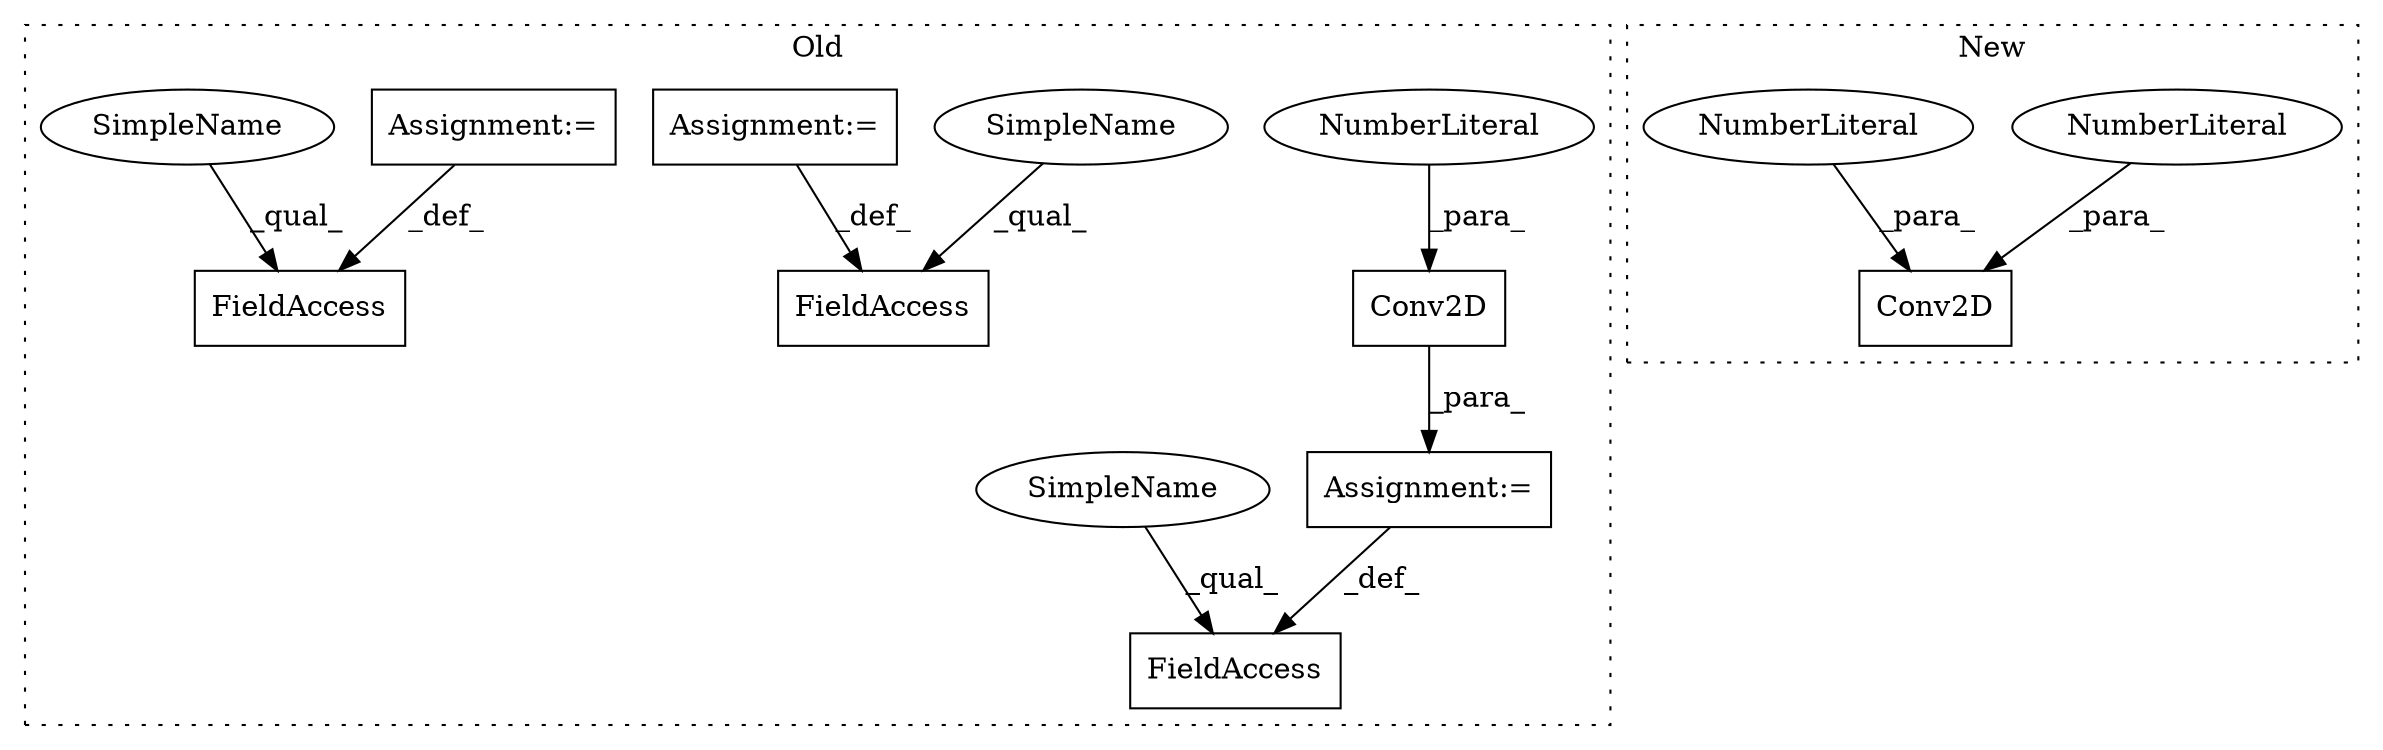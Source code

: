 digraph G {
subgraph cluster0 {
1 [label="Conv2D" a="32" s="2047,2081" l="7,1" shape="box"];
4 [label="NumberLiteral" a="34" s="2074" l="1" shape="ellipse"];
6 [label="FieldAccess" a="22" s="2033" l="10" shape="box"];
7 [label="FieldAccess" a="22" s="2294" l="13" shape="box"];
8 [label="FieldAccess" a="22" s="2170" l="8" shape="box"];
9 [label="Assignment:=" a="7" s="2178" l="1" shape="box"];
10 [label="Assignment:=" a="7" s="2307" l="1" shape="box"];
11 [label="Assignment:=" a="7" s="2043" l="1" shape="box"];
12 [label="SimpleName" a="42" s="2033" l="4" shape="ellipse"];
13 [label="SimpleName" a="42" s="2170" l="4" shape="ellipse"];
14 [label="SimpleName" a="42" s="2294" l="4" shape="ellipse"];
label = "Old";
style="dotted";
}
subgraph cluster1 {
2 [label="Conv2D" a="32" s="1029,1095" l="7,1" shape="box"];
3 [label="NumberLiteral" a="34" s="1050" l="1" shape="ellipse"];
5 [label="NumberLiteral" a="34" s="1052" l="1" shape="ellipse"];
label = "New";
style="dotted";
}
1 -> 11 [label="_para_"];
3 -> 2 [label="_para_"];
4 -> 1 [label="_para_"];
5 -> 2 [label="_para_"];
9 -> 8 [label="_def_"];
10 -> 7 [label="_def_"];
11 -> 6 [label="_def_"];
12 -> 6 [label="_qual_"];
13 -> 8 [label="_qual_"];
14 -> 7 [label="_qual_"];
}